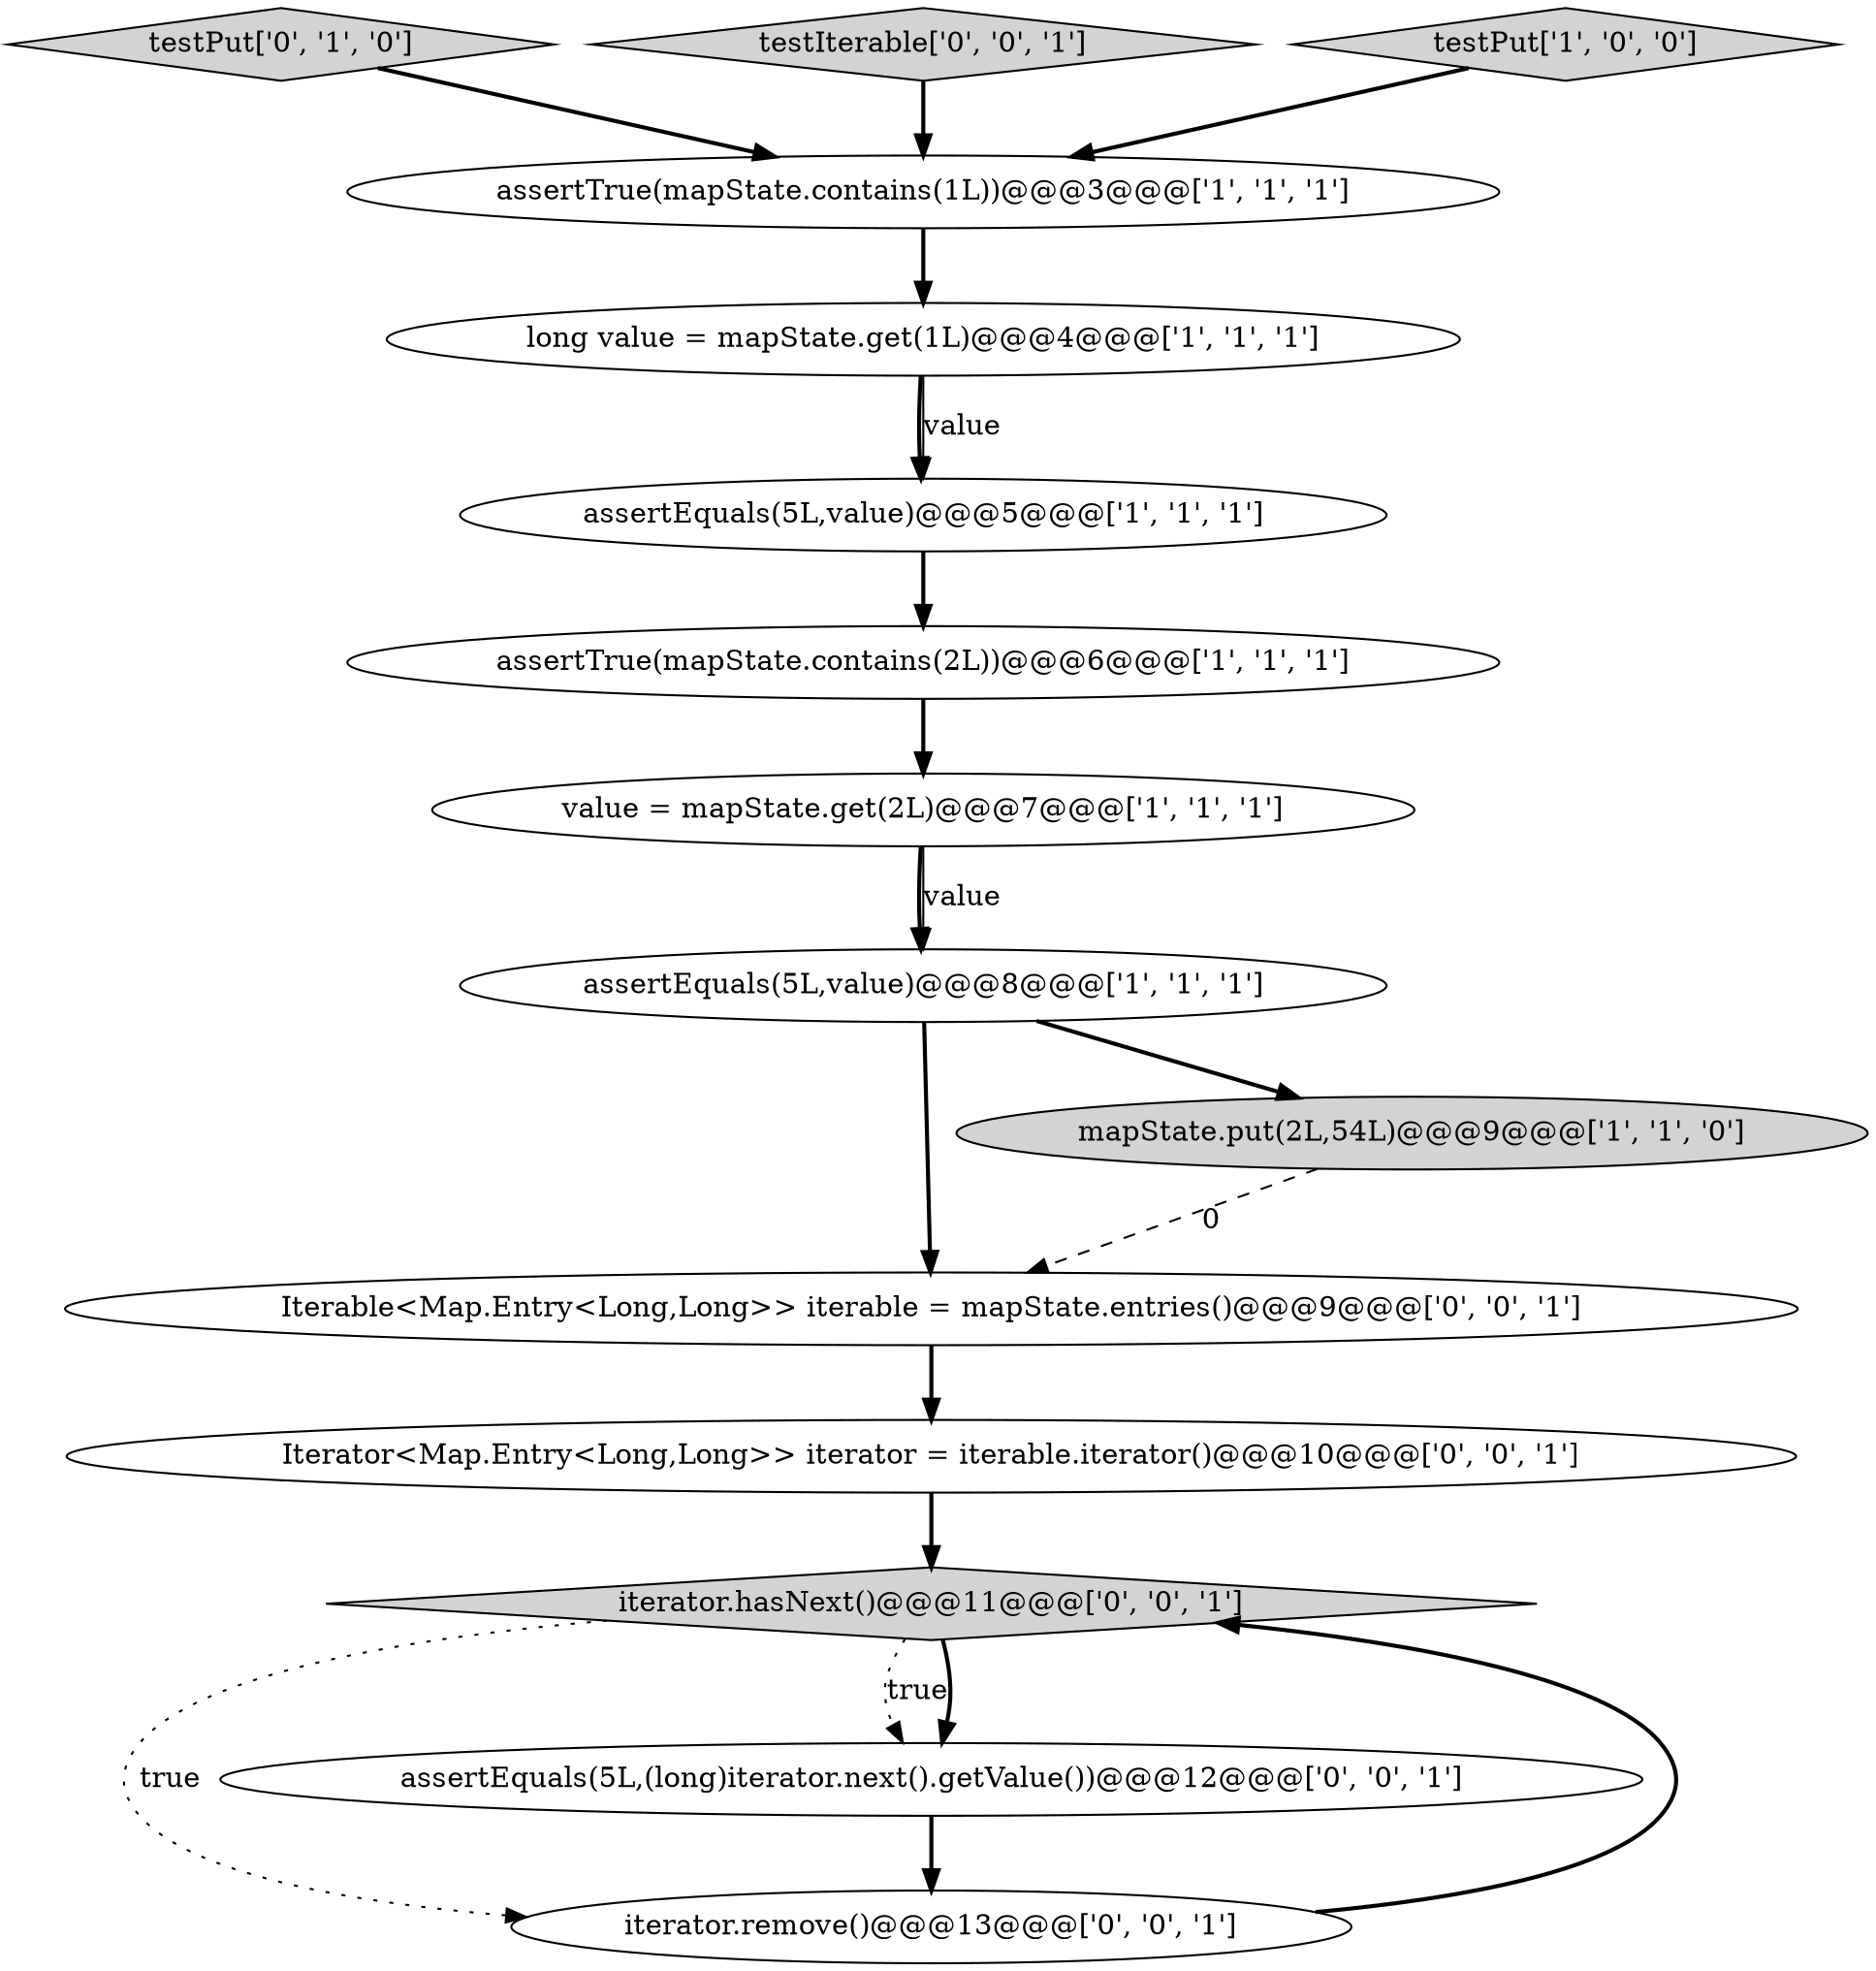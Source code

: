 digraph {
8 [style = filled, label = "testPut['0', '1', '0']", fillcolor = lightgray, shape = diamond image = "AAA0AAABBB2BBB"];
12 [style = filled, label = "testIterable['0', '0', '1']", fillcolor = lightgray, shape = diamond image = "AAA0AAABBB3BBB"];
0 [style = filled, label = "assertTrue(mapState.contains(1L))@@@3@@@['1', '1', '1']", fillcolor = white, shape = ellipse image = "AAA0AAABBB1BBB"];
13 [style = filled, label = "Iterable<Map.Entry<Long,Long>> iterable = mapState.entries()@@@9@@@['0', '0', '1']", fillcolor = white, shape = ellipse image = "AAA0AAABBB3BBB"];
6 [style = filled, label = "long value = mapState.get(1L)@@@4@@@['1', '1', '1']", fillcolor = white, shape = ellipse image = "AAA0AAABBB1BBB"];
10 [style = filled, label = "Iterator<Map.Entry<Long,Long>> iterator = iterable.iterator()@@@10@@@['0', '0', '1']", fillcolor = white, shape = ellipse image = "AAA0AAABBB3BBB"];
3 [style = filled, label = "assertEquals(5L,value)@@@5@@@['1', '1', '1']", fillcolor = white, shape = ellipse image = "AAA0AAABBB1BBB"];
7 [style = filled, label = "value = mapState.get(2L)@@@7@@@['1', '1', '1']", fillcolor = white, shape = ellipse image = "AAA0AAABBB1BBB"];
9 [style = filled, label = "iterator.hasNext()@@@11@@@['0', '0', '1']", fillcolor = lightgray, shape = diamond image = "AAA0AAABBB3BBB"];
11 [style = filled, label = "iterator.remove()@@@13@@@['0', '0', '1']", fillcolor = white, shape = ellipse image = "AAA0AAABBB3BBB"];
1 [style = filled, label = "assertTrue(mapState.contains(2L))@@@6@@@['1', '1', '1']", fillcolor = white, shape = ellipse image = "AAA0AAABBB1BBB"];
2 [style = filled, label = "assertEquals(5L,value)@@@8@@@['1', '1', '1']", fillcolor = white, shape = ellipse image = "AAA0AAABBB1BBB"];
14 [style = filled, label = "assertEquals(5L,(long)iterator.next().getValue())@@@12@@@['0', '0', '1']", fillcolor = white, shape = ellipse image = "AAA0AAABBB3BBB"];
4 [style = filled, label = "mapState.put(2L,54L)@@@9@@@['1', '1', '0']", fillcolor = lightgray, shape = ellipse image = "AAA0AAABBB1BBB"];
5 [style = filled, label = "testPut['1', '0', '0']", fillcolor = lightgray, shape = diamond image = "AAA0AAABBB1BBB"];
8->0 [style = bold, label=""];
9->14 [style = dotted, label="true"];
13->10 [style = bold, label=""];
6->3 [style = bold, label=""];
10->9 [style = bold, label=""];
4->13 [style = dashed, label="0"];
3->1 [style = bold, label=""];
5->0 [style = bold, label=""];
11->9 [style = bold, label=""];
6->3 [style = solid, label="value"];
0->6 [style = bold, label=""];
7->2 [style = bold, label=""];
1->7 [style = bold, label=""];
2->4 [style = bold, label=""];
14->11 [style = bold, label=""];
12->0 [style = bold, label=""];
7->2 [style = solid, label="value"];
9->11 [style = dotted, label="true"];
2->13 [style = bold, label=""];
9->14 [style = bold, label=""];
}
